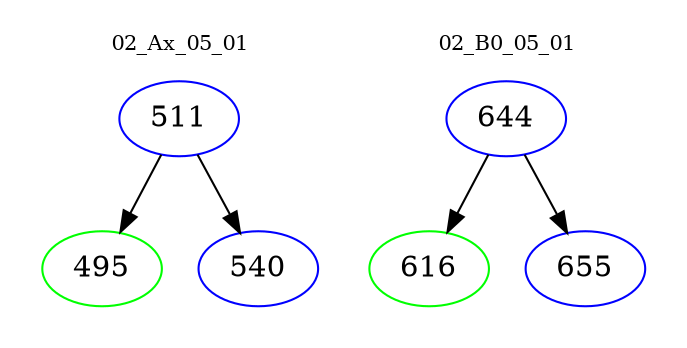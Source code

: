 digraph{
subgraph cluster_0 {
color = white
label = "02_Ax_05_01";
fontsize=10;
T0_511 [label="511", color="blue"]
T0_511 -> T0_495 [color="black"]
T0_495 [label="495", color="green"]
T0_511 -> T0_540 [color="black"]
T0_540 [label="540", color="blue"]
}
subgraph cluster_1 {
color = white
label = "02_B0_05_01";
fontsize=10;
T1_644 [label="644", color="blue"]
T1_644 -> T1_616 [color="black"]
T1_616 [label="616", color="green"]
T1_644 -> T1_655 [color="black"]
T1_655 [label="655", color="blue"]
}
}
